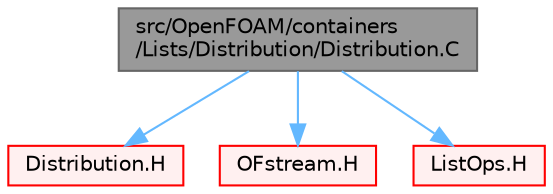 digraph "src/OpenFOAM/containers/Lists/Distribution/Distribution.C"
{
 // LATEX_PDF_SIZE
  bgcolor="transparent";
  edge [fontname=Helvetica,fontsize=10,labelfontname=Helvetica,labelfontsize=10];
  node [fontname=Helvetica,fontsize=10,shape=box,height=0.2,width=0.4];
  Node1 [id="Node000001",label="src/OpenFOAM/containers\l/Lists/Distribution/Distribution.C",height=0.2,width=0.4,color="gray40", fillcolor="grey60", style="filled", fontcolor="black",tooltip=" "];
  Node1 -> Node2 [id="edge1_Node000001_Node000002",color="steelblue1",style="solid",tooltip=" "];
  Node2 [id="Node000002",label="Distribution.H",height=0.2,width=0.4,color="red", fillcolor="#FFF0F0", style="filled",URL="$Distribution_8H.html",tooltip=" "];
  Node1 -> Node114 [id="edge2_Node000001_Node000114",color="steelblue1",style="solid",tooltip=" "];
  Node114 [id="Node000114",label="OFstream.H",height=0.2,width=0.4,color="red", fillcolor="#FFF0F0", style="filled",URL="$OFstream_8H.html",tooltip=" "];
  Node1 -> Node117 [id="edge3_Node000001_Node000117",color="steelblue1",style="solid",tooltip=" "];
  Node117 [id="Node000117",label="ListOps.H",height=0.2,width=0.4,color="red", fillcolor="#FFF0F0", style="filled",URL="$ListOps_8H.html",tooltip="Various functions to operate on Lists."];
}
